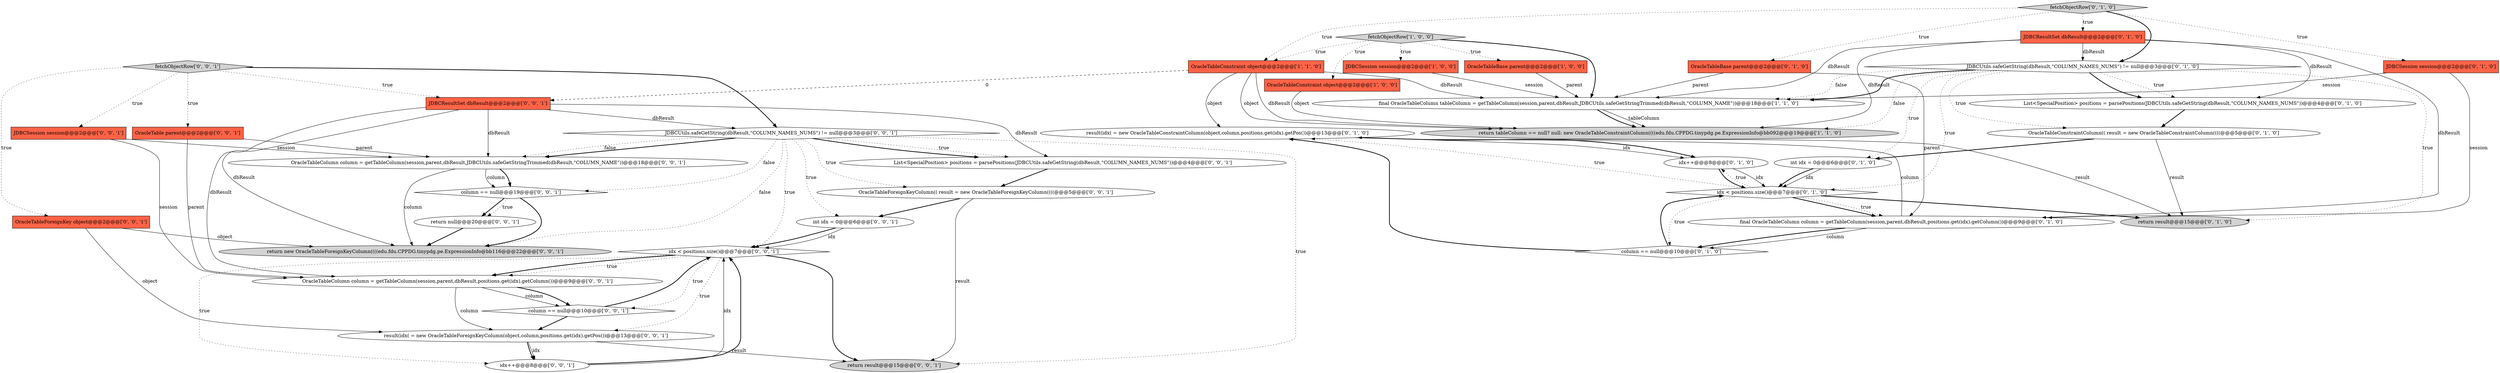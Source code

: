digraph {
31 [style = filled, label = "OracleTableForeignKeyColumn(( result = new OracleTableForeignKeyColumn((((@@@5@@@['0', '0', '1']", fillcolor = white, shape = ellipse image = "AAA0AAABBB3BBB"];
34 [style = filled, label = "OracleTableColumn column = getTableColumn(session,parent,dbResult,positions.get(idx).getColumn())@@@9@@@['0', '0', '1']", fillcolor = white, shape = ellipse image = "AAA0AAABBB3BBB"];
24 [style = filled, label = "List<SpecialPosition> positions = parsePositions(JDBCUtils.safeGetString(dbResult,\"COLUMN_NAMES_NUMS\"))@@@4@@@['0', '0', '1']", fillcolor = white, shape = ellipse image = "AAA0AAABBB3BBB"];
20 [style = filled, label = "JDBCUtils.safeGetString(dbResult,\"COLUMN_NAMES_NUMS\") != null@@@3@@@['0', '1', '0']", fillcolor = white, shape = diamond image = "AAA1AAABBB2BBB"];
18 [style = filled, label = "OracleTableConstraintColumn(( result = new OracleTableConstraintColumn((((@@@5@@@['0', '1', '0']", fillcolor = white, shape = ellipse image = "AAA1AAABBB2BBB"];
14 [style = filled, label = "JDBCSession session@@@2@@@['0', '1', '0']", fillcolor = tomato, shape = box image = "AAA0AAABBB2BBB"];
21 [style = filled, label = "OracleTableColumn column = getTableColumn(session,parent,dbResult,JDBCUtils.safeGetStringTrimmed(dbResult,\"COLUMN_NAME\"))@@@18@@@['0', '0', '1']", fillcolor = white, shape = ellipse image = "AAA0AAABBB3BBB"];
1 [style = filled, label = "JDBCSession session@@@2@@@['1', '0', '0']", fillcolor = tomato, shape = box image = "AAA0AAABBB1BBB"];
13 [style = filled, label = "result(idx( = new OracleTableConstraintColumn(object,column,positions.get(idx).getPos())@@@13@@@['0', '1', '0']", fillcolor = white, shape = ellipse image = "AAA1AAABBB2BBB"];
17 [style = filled, label = "fetchObjectRow['0', '1', '0']", fillcolor = lightgray, shape = diamond image = "AAA0AAABBB2BBB"];
29 [style = filled, label = "idx++@@@8@@@['0', '0', '1']", fillcolor = white, shape = ellipse image = "AAA0AAABBB3BBB"];
39 [style = filled, label = "column == null@@@10@@@['0', '0', '1']", fillcolor = white, shape = diamond image = "AAA0AAABBB3BBB"];
19 [style = filled, label = "List<SpecialPosition> positions = parsePositions(JDBCUtils.safeGetString(dbResult,\"COLUMN_NAMES_NUMS\"))@@@4@@@['0', '1', '0']", fillcolor = white, shape = ellipse image = "AAA1AAABBB2BBB"];
0 [style = filled, label = "OracleTableBase parent@@@2@@@['1', '0', '0']", fillcolor = tomato, shape = box image = "AAA0AAABBB1BBB"];
25 [style = filled, label = "return new OracleTableForeignKeyColumn((((edu.fdu.CPPDG.tinypdg.pe.ExpressionInfo@bb116@@@22@@@['0', '0', '1']", fillcolor = lightgray, shape = ellipse image = "AAA0AAABBB3BBB"];
37 [style = filled, label = "column == null@@@19@@@['0', '0', '1']", fillcolor = white, shape = diamond image = "AAA0AAABBB3BBB"];
5 [style = filled, label = "final OracleTableColumn tableColumn = getTableColumn(session,parent,dbResult,JDBCUtils.safeGetStringTrimmed(dbResult,\"COLUMN_NAME\"))@@@18@@@['1', '1', '0']", fillcolor = white, shape = ellipse image = "AAA0AAABBB1BBB"];
15 [style = filled, label = "column == null@@@10@@@['0', '1', '0']", fillcolor = white, shape = diamond image = "AAA1AAABBB2BBB"];
3 [style = filled, label = "return tableColumn == null? null: new OracleTableConstraintColumn((((edu.fdu.CPPDG.tinypdg.pe.ExpressionInfo@bb092@@@19@@@['1', '1', '0']", fillcolor = lightgray, shape = ellipse image = "AAA0AAABBB1BBB"];
38 [style = filled, label = "fetchObjectRow['0', '0', '1']", fillcolor = lightgray, shape = diamond image = "AAA0AAABBB3BBB"];
32 [style = filled, label = "result(idx( = new OracleTableForeignKeyColumn(object,column,positions.get(idx).getPos())@@@13@@@['0', '0', '1']", fillcolor = white, shape = ellipse image = "AAA0AAABBB3BBB"];
2 [style = filled, label = "OracleTableConstraint object@@@2@@@['1', '0', '0']", fillcolor = tomato, shape = box image = "AAA0AAABBB1BBB"];
6 [style = filled, label = "fetchObjectRow['1', '0', '0']", fillcolor = lightgray, shape = diamond image = "AAA0AAABBB1BBB"];
11 [style = filled, label = "idx < positions.size()@@@7@@@['0', '1', '0']", fillcolor = white, shape = diamond image = "AAA1AAABBB2BBB"];
4 [style = filled, label = "OracleTableConstraint object@@@2@@@['1', '1', '0']", fillcolor = tomato, shape = box image = "AAA0AAABBB1BBB"];
26 [style = filled, label = "idx < positions.size()@@@7@@@['0', '0', '1']", fillcolor = white, shape = diamond image = "AAA0AAABBB3BBB"];
33 [style = filled, label = "JDBCUtils.safeGetString(dbResult,\"COLUMN_NAMES_NUMS\") != null@@@3@@@['0', '0', '1']", fillcolor = white, shape = diamond image = "AAA0AAABBB3BBB"];
35 [style = filled, label = "return null@@@20@@@['0', '0', '1']", fillcolor = white, shape = ellipse image = "AAA0AAABBB3BBB"];
22 [style = filled, label = "JDBCSession session@@@2@@@['0', '0', '1']", fillcolor = tomato, shape = box image = "AAA0AAABBB3BBB"];
12 [style = filled, label = "int idx = 0@@@6@@@['0', '1', '0']", fillcolor = white, shape = ellipse image = "AAA1AAABBB2BBB"];
9 [style = filled, label = "JDBCResultSet dbResult@@@2@@@['0', '1', '0']", fillcolor = tomato, shape = box image = "AAA0AAABBB2BBB"];
16 [style = filled, label = "final OracleTableColumn column = getTableColumn(session,parent,dbResult,positions.get(idx).getColumn())@@@9@@@['0', '1', '0']", fillcolor = white, shape = ellipse image = "AAA1AAABBB2BBB"];
8 [style = filled, label = "return result@@@15@@@['0', '1', '0']", fillcolor = lightgray, shape = ellipse image = "AAA1AAABBB2BBB"];
27 [style = filled, label = "OracleTableForeignKey object@@@2@@@['0', '0', '1']", fillcolor = tomato, shape = box image = "AAA0AAABBB3BBB"];
28 [style = filled, label = "OracleTable parent@@@2@@@['0', '0', '1']", fillcolor = tomato, shape = box image = "AAA0AAABBB3BBB"];
7 [style = filled, label = "idx++@@@8@@@['0', '1', '0']", fillcolor = white, shape = ellipse image = "AAA1AAABBB2BBB"];
36 [style = filled, label = "int idx = 0@@@6@@@['0', '0', '1']", fillcolor = white, shape = ellipse image = "AAA0AAABBB3BBB"];
10 [style = filled, label = "OracleTableBase parent@@@2@@@['0', '1', '0']", fillcolor = tomato, shape = box image = "AAA0AAABBB2BBB"];
23 [style = filled, label = "return result@@@15@@@['0', '0', '1']", fillcolor = lightgray, shape = ellipse image = "AAA0AAABBB3BBB"];
30 [style = filled, label = "JDBCResultSet dbResult@@@2@@@['0', '0', '1']", fillcolor = tomato, shape = box image = "AAA0AAABBB3BBB"];
20->18 [style = dotted, label="true"];
37->35 [style = bold, label=""];
9->3 [style = solid, label="dbResult"];
9->20 [style = solid, label="dbResult"];
33->24 [style = dotted, label="true"];
39->32 [style = bold, label=""];
13->8 [style = solid, label="result"];
11->16 [style = bold, label=""];
22->34 [style = solid, label="session"];
17->4 [style = dotted, label="true"];
7->11 [style = bold, label=""];
33->31 [style = dotted, label="true"];
26->39 [style = dotted, label="true"];
9->16 [style = solid, label="dbResult"];
33->21 [style = bold, label=""];
6->4 [style = dotted, label="true"];
21->25 [style = solid, label="column"];
20->5 [style = dotted, label="false"];
14->16 [style = solid, label="session"];
22->21 [style = solid, label="session"];
15->13 [style = bold, label=""];
32->29 [style = solid, label="idx"];
6->5 [style = bold, label=""];
33->26 [style = dotted, label="true"];
26->23 [style = bold, label=""];
38->27 [style = dotted, label="true"];
31->36 [style = bold, label=""];
33->24 [style = bold, label=""];
30->25 [style = solid, label="dbResult"];
30->33 [style = solid, label="dbResult"];
21->37 [style = bold, label=""];
33->37 [style = dotted, label="false"];
9->5 [style = solid, label="dbResult"];
33->25 [style = dotted, label="false"];
34->39 [style = solid, label="column"];
34->32 [style = solid, label="column"];
7->11 [style = solid, label="idx"];
32->23 [style = solid, label="result"];
30->24 [style = solid, label="dbResult"];
26->34 [style = dotted, label="true"];
5->3 [style = solid, label="tableColumn"];
21->37 [style = solid, label="column"];
6->0 [style = dotted, label="true"];
11->16 [style = dotted, label="true"];
10->5 [style = solid, label="parent"];
27->25 [style = solid, label="object"];
36->26 [style = solid, label="idx"];
4->3 [style = solid, label="dbResult"];
38->28 [style = dotted, label="true"];
35->25 [style = bold, label=""];
38->33 [style = bold, label=""];
34->39 [style = bold, label=""];
20->19 [style = dotted, label="true"];
33->36 [style = dotted, label="true"];
37->35 [style = dotted, label="true"];
32->29 [style = bold, label=""];
30->21 [style = solid, label="dbResult"];
19->18 [style = bold, label=""];
33->23 [style = dotted, label="true"];
13->7 [style = solid, label="idx"];
28->21 [style = solid, label="parent"];
1->5 [style = solid, label="session"];
18->8 [style = solid, label="result"];
17->14 [style = dotted, label="true"];
31->23 [style = solid, label="result"];
0->5 [style = solid, label="parent"];
20->5 [style = bold, label=""];
16->15 [style = solid, label="column"];
10->16 [style = solid, label="parent"];
6->1 [style = dotted, label="true"];
38->30 [style = dotted, label="true"];
11->7 [style = dotted, label="true"];
2->3 [style = solid, label="object"];
17->20 [style = bold, label=""];
12->11 [style = solid, label="idx"];
20->19 [style = bold, label=""];
17->9 [style = dotted, label="true"];
38->22 [style = dotted, label="true"];
20->12 [style = dotted, label="true"];
16->13 [style = solid, label="column"];
14->5 [style = solid, label="session"];
24->31 [style = bold, label=""];
15->11 [style = bold, label=""];
17->10 [style = dotted, label="true"];
11->8 [style = bold, label=""];
26->34 [style = bold, label=""];
11->15 [style = dotted, label="true"];
26->32 [style = dotted, label="true"];
5->3 [style = bold, label=""];
11->13 [style = dotted, label="true"];
4->5 [style = solid, label="dbResult"];
39->26 [style = bold, label=""];
26->29 [style = dotted, label="true"];
13->7 [style = bold, label=""];
20->3 [style = dotted, label="false"];
30->34 [style = solid, label="dbResult"];
16->15 [style = bold, label=""];
27->32 [style = solid, label="object"];
33->21 [style = dotted, label="false"];
4->30 [style = dashed, label="0"];
9->19 [style = solid, label="dbResult"];
4->3 [style = solid, label="object"];
29->26 [style = solid, label="idx"];
28->34 [style = solid, label="parent"];
36->26 [style = bold, label=""];
12->11 [style = bold, label=""];
18->12 [style = bold, label=""];
6->2 [style = dotted, label="true"];
20->8 [style = dotted, label="true"];
4->13 [style = solid, label="object"];
37->25 [style = bold, label=""];
20->11 [style = dotted, label="true"];
29->26 [style = bold, label=""];
}
